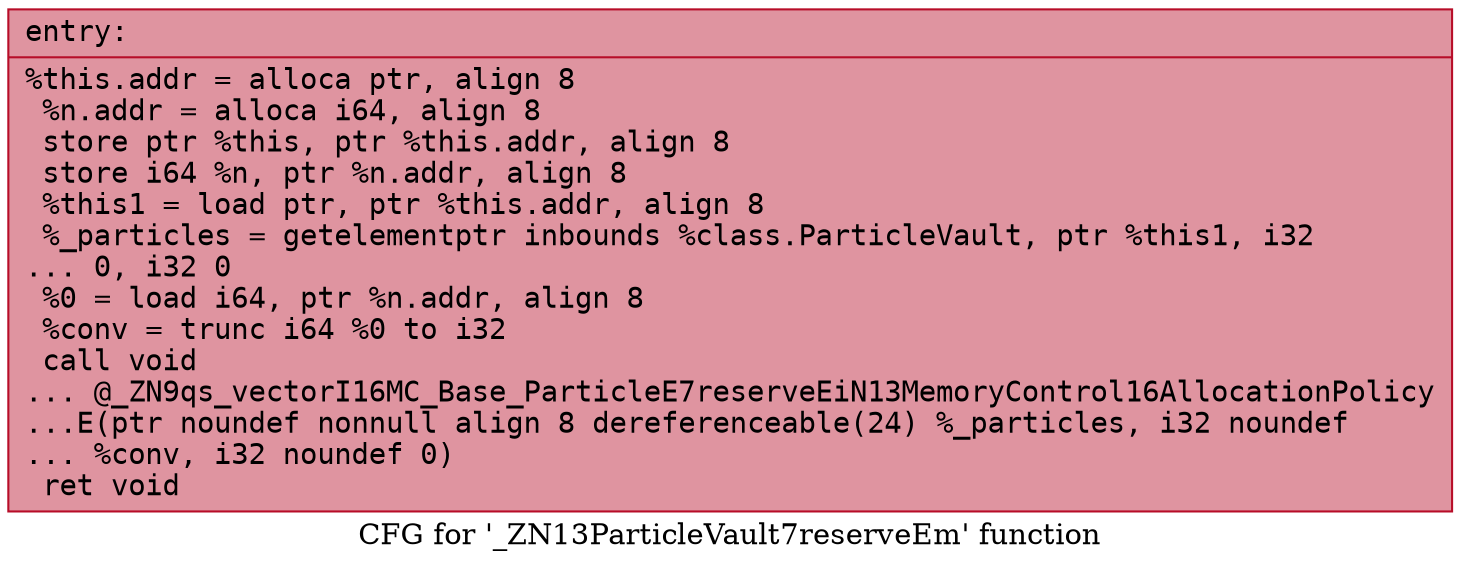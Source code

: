 digraph "CFG for '_ZN13ParticleVault7reserveEm' function" {
	label="CFG for '_ZN13ParticleVault7reserveEm' function";

	Node0x5590710e26c0 [shape=record,color="#b70d28ff", style=filled, fillcolor="#b70d2870" fontname="Courier",label="{entry:\l|  %this.addr = alloca ptr, align 8\l  %n.addr = alloca i64, align 8\l  store ptr %this, ptr %this.addr, align 8\l  store i64 %n, ptr %n.addr, align 8\l  %this1 = load ptr, ptr %this.addr, align 8\l  %_particles = getelementptr inbounds %class.ParticleVault, ptr %this1, i32\l... 0, i32 0\l  %0 = load i64, ptr %n.addr, align 8\l  %conv = trunc i64 %0 to i32\l  call void\l... @_ZN9qs_vectorI16MC_Base_ParticleE7reserveEiN13MemoryControl16AllocationPolicy\l...E(ptr noundef nonnull align 8 dereferenceable(24) %_particles, i32 noundef\l... %conv, i32 noundef 0)\l  ret void\l}"];
}

